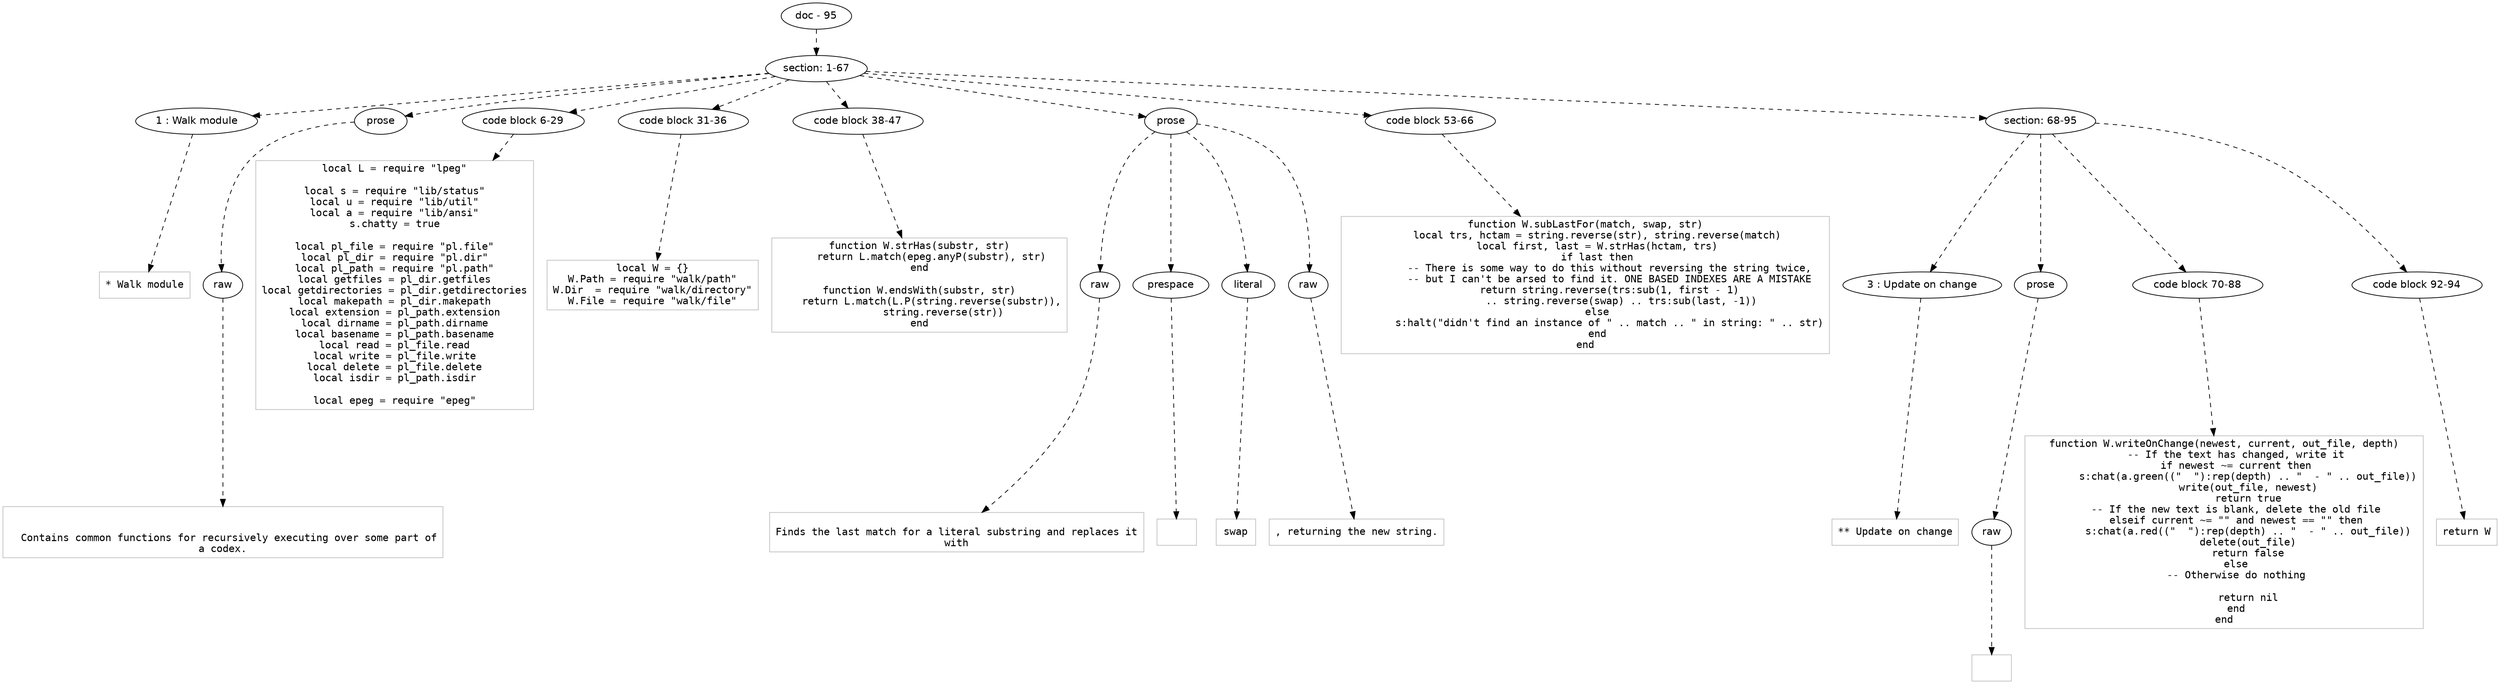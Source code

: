 digraph lpegNode {

node [fontname=Helvetica]
edge [style=dashed]

doc_0 [label="doc - 95"]


doc_0 -> { section_1}
{rank=same; section_1}

section_1 [label="section: 1-67"]


// END RANK doc_0

section_1 -> { header_2 prose_3 codeblock_4 codeblock_5 codeblock_6 prose_7 codeblock_8 section_9}
{rank=same; header_2 prose_3 codeblock_4 codeblock_5 codeblock_6 prose_7 codeblock_8 section_9}

header_2 [label="1 : Walk module"]

prose_3 [label="prose"]

codeblock_4 [label="code block 6-29"]

codeblock_5 [label="code block 31-36"]

codeblock_6 [label="code block 38-47"]

prose_7 [label="prose"]

codeblock_8 [label="code block 53-66"]

section_9 [label="section: 68-95"]


// END RANK section_1

header_2 -> leaf_10
leaf_10  [color=Gray,shape=rectangle,fontname=Inconsolata,label="* Walk module"]
// END RANK header_2

prose_3 -> { raw_11}
{rank=same; raw_11}

raw_11 [label="raw"]


// END RANK prose_3

raw_11 -> leaf_12
leaf_12  [color=Gray,shape=rectangle,fontname=Inconsolata,label="

  Contains common functions for recursively executing over some part of
a codex.
"]
// END RANK raw_11

codeblock_4 -> leaf_13
leaf_13  [color=Gray,shape=rectangle,fontname=Inconsolata,label="local L = require \"lpeg\"

local s = require \"lib/status\"
local u = require \"lib/util\"
local a = require \"lib/ansi\"
s.chatty = true

local pl_file = require \"pl.file\"
local pl_dir = require \"pl.dir\"
local pl_path = require \"pl.path\"
local getfiles = pl_dir.getfiles
local getdirectories = pl_dir.getdirectories
local makepath = pl_dir.makepath
local extension = pl_path.extension
local dirname = pl_path.dirname
local basename = pl_path.basename
local read = pl_file.read
local write = pl_file.write
local delete = pl_file.delete
local isdir = pl_path.isdir

local epeg = require \"epeg\""]
// END RANK codeblock_4

codeblock_5 -> leaf_14
leaf_14  [color=Gray,shape=rectangle,fontname=Inconsolata,label="local W = {}
W.Path = require \"walk/path\"
W.Dir  = require \"walk/directory\"
W.File = require \"walk/file\""]
// END RANK codeblock_5

codeblock_6 -> leaf_15
leaf_15  [color=Gray,shape=rectangle,fontname=Inconsolata,label="function W.strHas(substr, str)
    return L.match(epeg.anyP(substr), str)
end

function W.endsWith(substr, str)
    return L.match(L.P(string.reverse(substr)),
        string.reverse(str))
end"]
// END RANK codeblock_6

prose_7 -> { raw_16 prespace_17 literal_18 raw_19}
{rank=same; raw_16 prespace_17 literal_18 raw_19}

raw_16 [label="raw"]

prespace_17 [label="prespace"]

literal_18 [label="literal"]

raw_19 [label="raw"]


// END RANK prose_7

raw_16 -> leaf_20
leaf_20  [color=Gray,shape=rectangle,fontname=Inconsolata,label="
Finds the last match for a literal substring and replaces it
with"]
// END RANK raw_16

prespace_17 -> leaf_21
leaf_21  [color=Gray,shape=rectangle,fontname=Inconsolata,label=" "]
// END RANK prespace_17

literal_18 -> leaf_22
leaf_22  [color=Gray,shape=rectangle,fontname=Inconsolata,label="swap"]
// END RANK literal_18

raw_19 -> leaf_23
leaf_23  [color=Gray,shape=rectangle,fontname=Inconsolata,label=", returning the new string.
"]
// END RANK raw_19

codeblock_8 -> leaf_24
leaf_24  [color=Gray,shape=rectangle,fontname=Inconsolata,label="function W.subLastFor(match, swap, str)
    local trs, hctam = string.reverse(str), string.reverse(match)
    local first, last = W.strHas(hctam, trs)
    if last then
        -- There is some way to do this without reversing the string twice,
        -- but I can't be arsed to find it. ONE BASED INDEXES ARE A MISTAKE
        return string.reverse(trs:sub(1, first - 1)
            .. string.reverse(swap) .. trs:sub(last, -1))
    else
        s:halt(\"didn't find an instance of \" .. match .. \" in string: \" .. str)
    end
end"]
// END RANK codeblock_8

section_9 -> { header_25 prose_26 codeblock_27 codeblock_28}
{rank=same; header_25 prose_26 codeblock_27 codeblock_28}

header_25 [label="3 : Update on change"]

prose_26 [label="prose"]

codeblock_27 [label="code block 70-88"]

codeblock_28 [label="code block 92-94"]


// END RANK section_9

header_25 -> leaf_29
leaf_29  [color=Gray,shape=rectangle,fontname=Inconsolata,label="** Update on change
"]
// END RANK header_25

prose_26 -> { raw_30}
{rank=same; raw_30}

raw_30 [label="raw"]


// END RANK prose_26

raw_30 -> leaf_31
leaf_31  [color=Gray,shape=rectangle,fontname=Inconsolata,label="
"]
// END RANK raw_30

codeblock_27 -> leaf_32
leaf_32  [color=Gray,shape=rectangle,fontname=Inconsolata,label="function W.writeOnChange(newest, current, out_file, depth)
    -- If the text has changed, write it
    if newest ~= current then
        s:chat(a.green((\"  \"):rep(depth) .. \"  - \" .. out_file))
        write(out_file, newest)
        return true
    -- If the new text is blank, delete the old file
    elseif current ~= \"\" and newest == \"\" then
        s:chat(a.red((\"  \"):rep(depth) .. \"  - \" .. out_file))
        delete(out_file)
        return false
    else
    -- Otherwise do nothing

        return nil
    end
end"]
// END RANK codeblock_27

codeblock_28 -> leaf_33
leaf_33  [color=Gray,shape=rectangle,fontname=Inconsolata,label="return W"]
// END RANK codeblock_28


}
